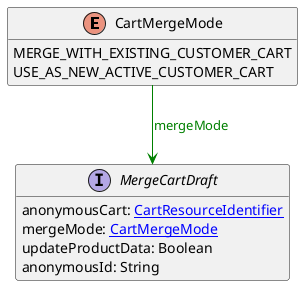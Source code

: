 @startuml

hide methods
enum CartMergeMode {
    MERGE_WITH_EXISTING_CUSTOMER_CART
    USE_AS_NEW_ACTIVE_CUSTOMER_CART
}
interface MergeCartDraft [[MergeCartDraft.svg]]  {
    anonymousCart: [[CartResourceIdentifier.svg CartResourceIdentifier]]
    mergeMode: [[CartMergeMode.svg CartMergeMode]]
    updateProductData: Boolean
    anonymousId: String
}
CartMergeMode --> MergeCartDraft #green;text:green : "mergeMode"
@enduml
